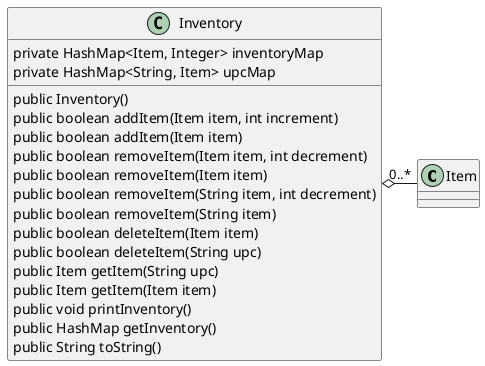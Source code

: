 @startuml inventory
class Item
class Inventory {
    private HashMap<Item, Integer> inventoryMap
    private HashMap<String, Item> upcMap
    public Inventory()
    public boolean addItem(Item item, int increment)
    public boolean addItem(Item item)
    public boolean removeItem(Item item, int decrement)
    public boolean removeItem(Item item)
    public boolean removeItem(String item, int decrement)
    public boolean removeItem(String item)
    public boolean deleteItem(Item item)
    public boolean deleteItem(String upc)
    public Item getItem(String upc)
    public Item getItem(Item item)
    public void printInventory()
    public HashMap getInventory()
    public String toString()
}
Inventory o- "0..*" Item
@enduml